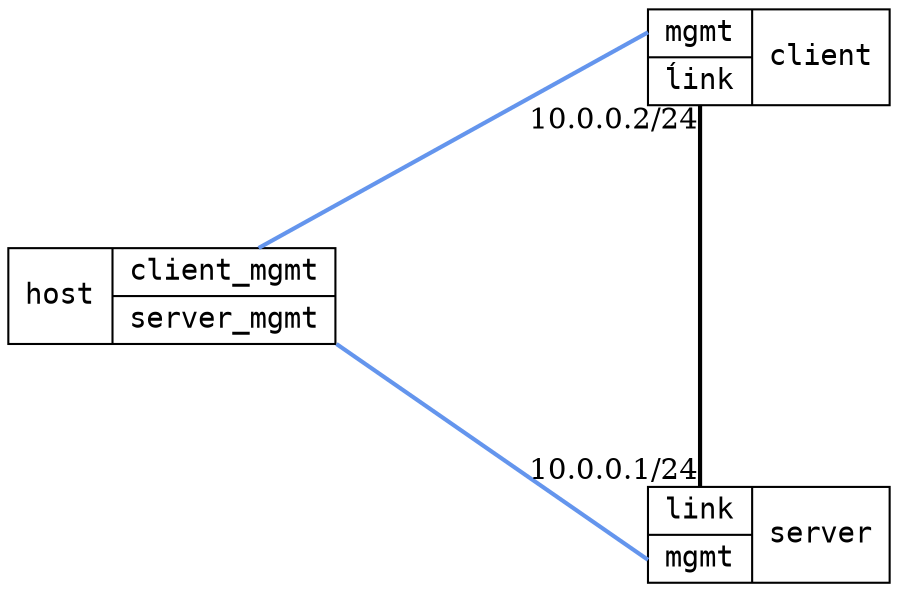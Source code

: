 graph "2x2" {
	layout="neato";
	overlap="false";
	esep="+60";

        node [shape=record, fontname="monospace"];
	edge [color="cornflowerblue", penwidth="2"];

	host [
	    label="host | { <client_mgmt> client_mgmt | <server_mgmt> server_mgmt }",
	    pos="0,12!",
	    kind="controller",
	];

        client [
	    label="{ <mgmt> mgmt | <link> ĺink} | client",
	    pos="15,18!",

	    kind="infix",
	];
	server [
	    label="{ <link> link | <mgmt> mgmt  } | server",
	    pos="15,6!",

	    kind="infix",
	];
	host:cli_mgmt -- client:mgmt [kind=mgmt]
        host:ser_mgmt -- server:mgmt [kind=mgmt]
	client:link -- server:link [color=black, fontcolor=black, taillabel="10.0.0.2/24", headlabel="10.0.0.1/24"]
}
